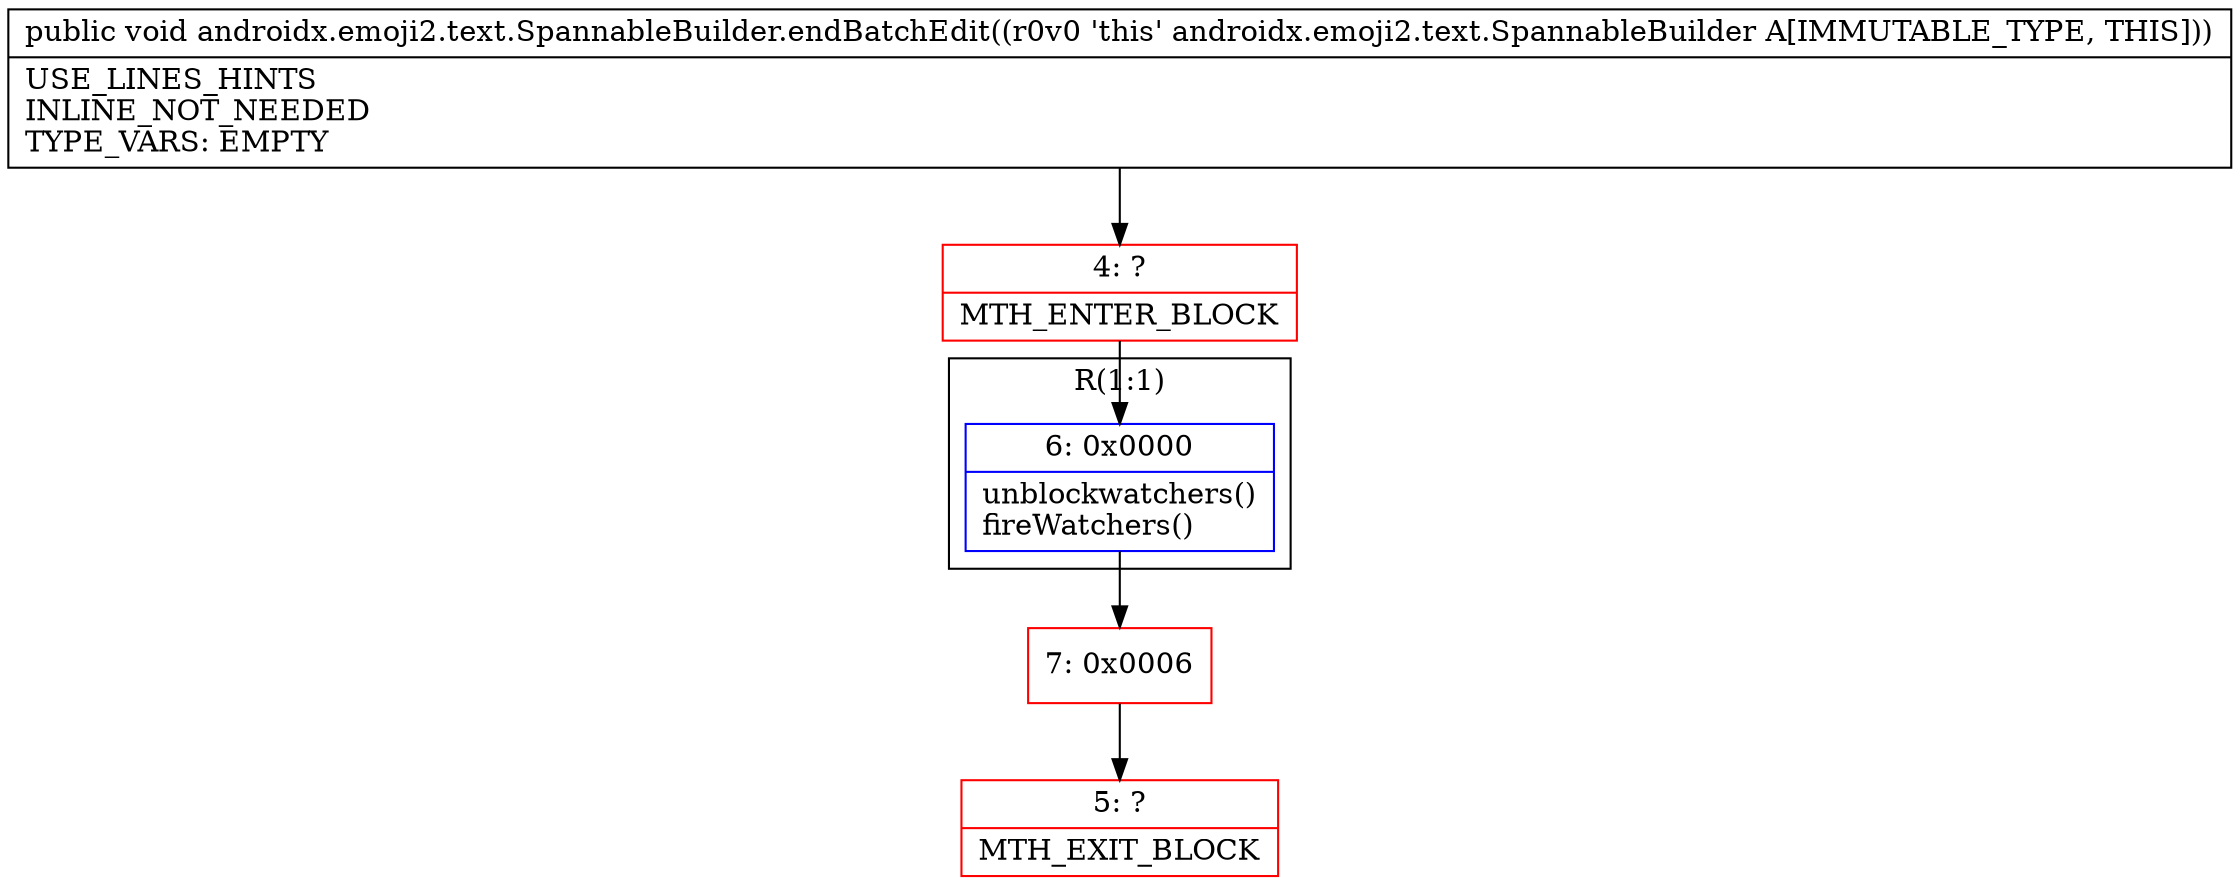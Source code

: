 digraph "CFG forandroidx.emoji2.text.SpannableBuilder.endBatchEdit()V" {
subgraph cluster_Region_442120728 {
label = "R(1:1)";
node [shape=record,color=blue];
Node_6 [shape=record,label="{6\:\ 0x0000|unblockwatchers()\lfireWatchers()\l}"];
}
Node_4 [shape=record,color=red,label="{4\:\ ?|MTH_ENTER_BLOCK\l}"];
Node_7 [shape=record,color=red,label="{7\:\ 0x0006}"];
Node_5 [shape=record,color=red,label="{5\:\ ?|MTH_EXIT_BLOCK\l}"];
MethodNode[shape=record,label="{public void androidx.emoji2.text.SpannableBuilder.endBatchEdit((r0v0 'this' androidx.emoji2.text.SpannableBuilder A[IMMUTABLE_TYPE, THIS]))  | USE_LINES_HINTS\lINLINE_NOT_NEEDED\lTYPE_VARS: EMPTY\l}"];
MethodNode -> Node_4;Node_6 -> Node_7;
Node_4 -> Node_6;
Node_7 -> Node_5;
}

